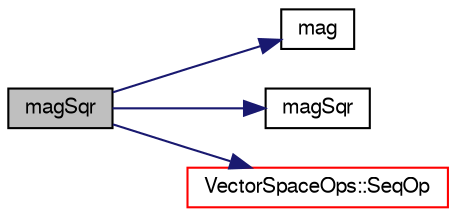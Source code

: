 digraph "magSqr"
{
  bgcolor="transparent";
  edge [fontname="FreeSans",fontsize="10",labelfontname="FreeSans",labelfontsize="10"];
  node [fontname="FreeSans",fontsize="10",shape=record];
  rankdir="LR";
  Node129133 [label="magSqr",height=0.2,width=0.4,color="black", fillcolor="grey75", style="filled", fontcolor="black"];
  Node129133 -> Node129134 [color="midnightblue",fontsize="10",style="solid",fontname="FreeSans"];
  Node129134 [label="mag",height=0.2,width=0.4,color="black",URL="$a21124.html#a929da2a3fdcf3dacbbe0487d3a330dae"];
  Node129133 -> Node129135 [color="midnightblue",fontsize="10",style="solid",fontname="FreeSans"];
  Node129135 [label="magSqr",height=0.2,width=0.4,color="black",URL="$a21124.html#ae6fff2c6981e6d9618aa5038e69def6e"];
  Node129133 -> Node129136 [color="midnightblue",fontsize="10",style="solid",fontname="FreeSans"];
  Node129136 [label="VectorSpaceOps::SeqOp",height=0.2,width=0.4,color="red",URL="$a28494.html#a795250159e68e47abe1d86f5b2873c04"];
}
